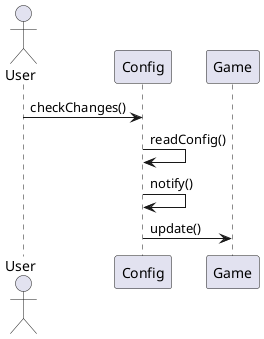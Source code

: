 @startuml

actor User

User -> Config: checkChanges()
Config -> Config: readConfig()
Config -> Config: notify()
Config -> Game: update()

@enduml